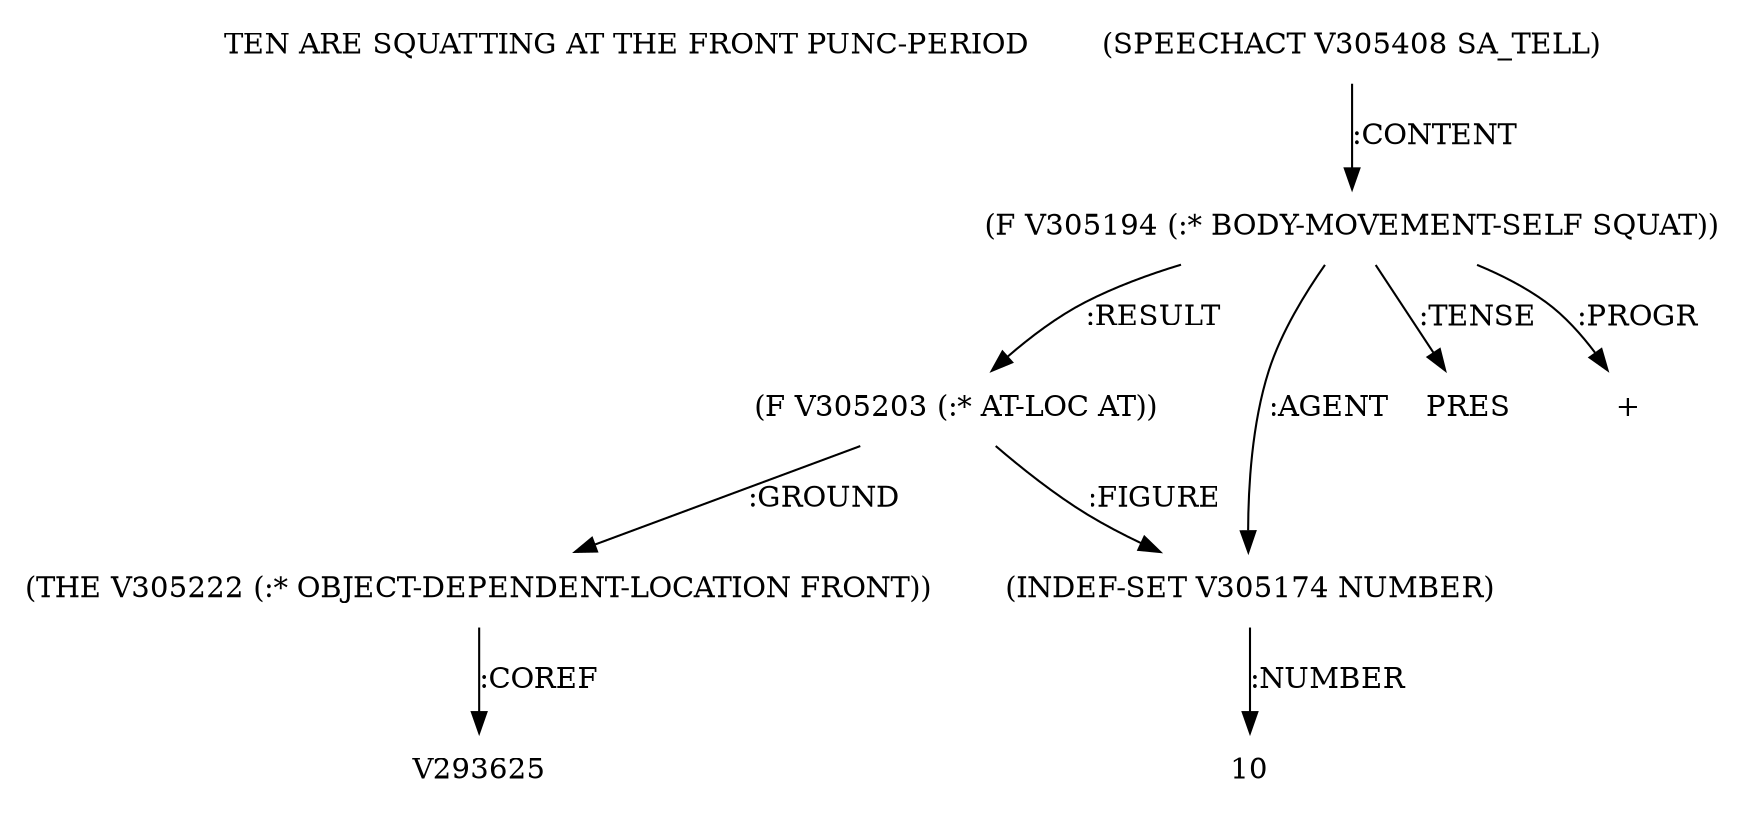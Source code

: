 digraph Terms {
  node [shape=none]
  "TEN ARE SQUATTING AT THE FRONT PUNC-PERIOD"
  "V305408" [label="(SPEECHACT V305408 SA_TELL)"]
  "V305408" -> "V305194" [label=":CONTENT"]
  "V305194" [label="(F V305194 (:* BODY-MOVEMENT-SELF SQUAT))"]
  "V305194" -> "V305203" [label=":RESULT"]
  "V305194" -> "V305174" [label=":AGENT"]
  "V305194" -> "NT306547" [label=":TENSE"]
  "NT306547" [label="PRES"]
  "V305194" -> "NT306548" [label=":PROGR"]
  "NT306548" [label="+"]
  "V305174" [label="(INDEF-SET V305174 NUMBER)"]
  "V305174" -> "NT306549" [label=":NUMBER"]
  "NT306549" [label="10"]
  "V305203" [label="(F V305203 (:* AT-LOC AT))"]
  "V305203" -> "V305222" [label=":GROUND"]
  "V305203" -> "V305174" [label=":FIGURE"]
  "V305222" [label="(THE V305222 (:* OBJECT-DEPENDENT-LOCATION FRONT))"]
  "V305222" -> "V293625" [label=":COREF"]
}
